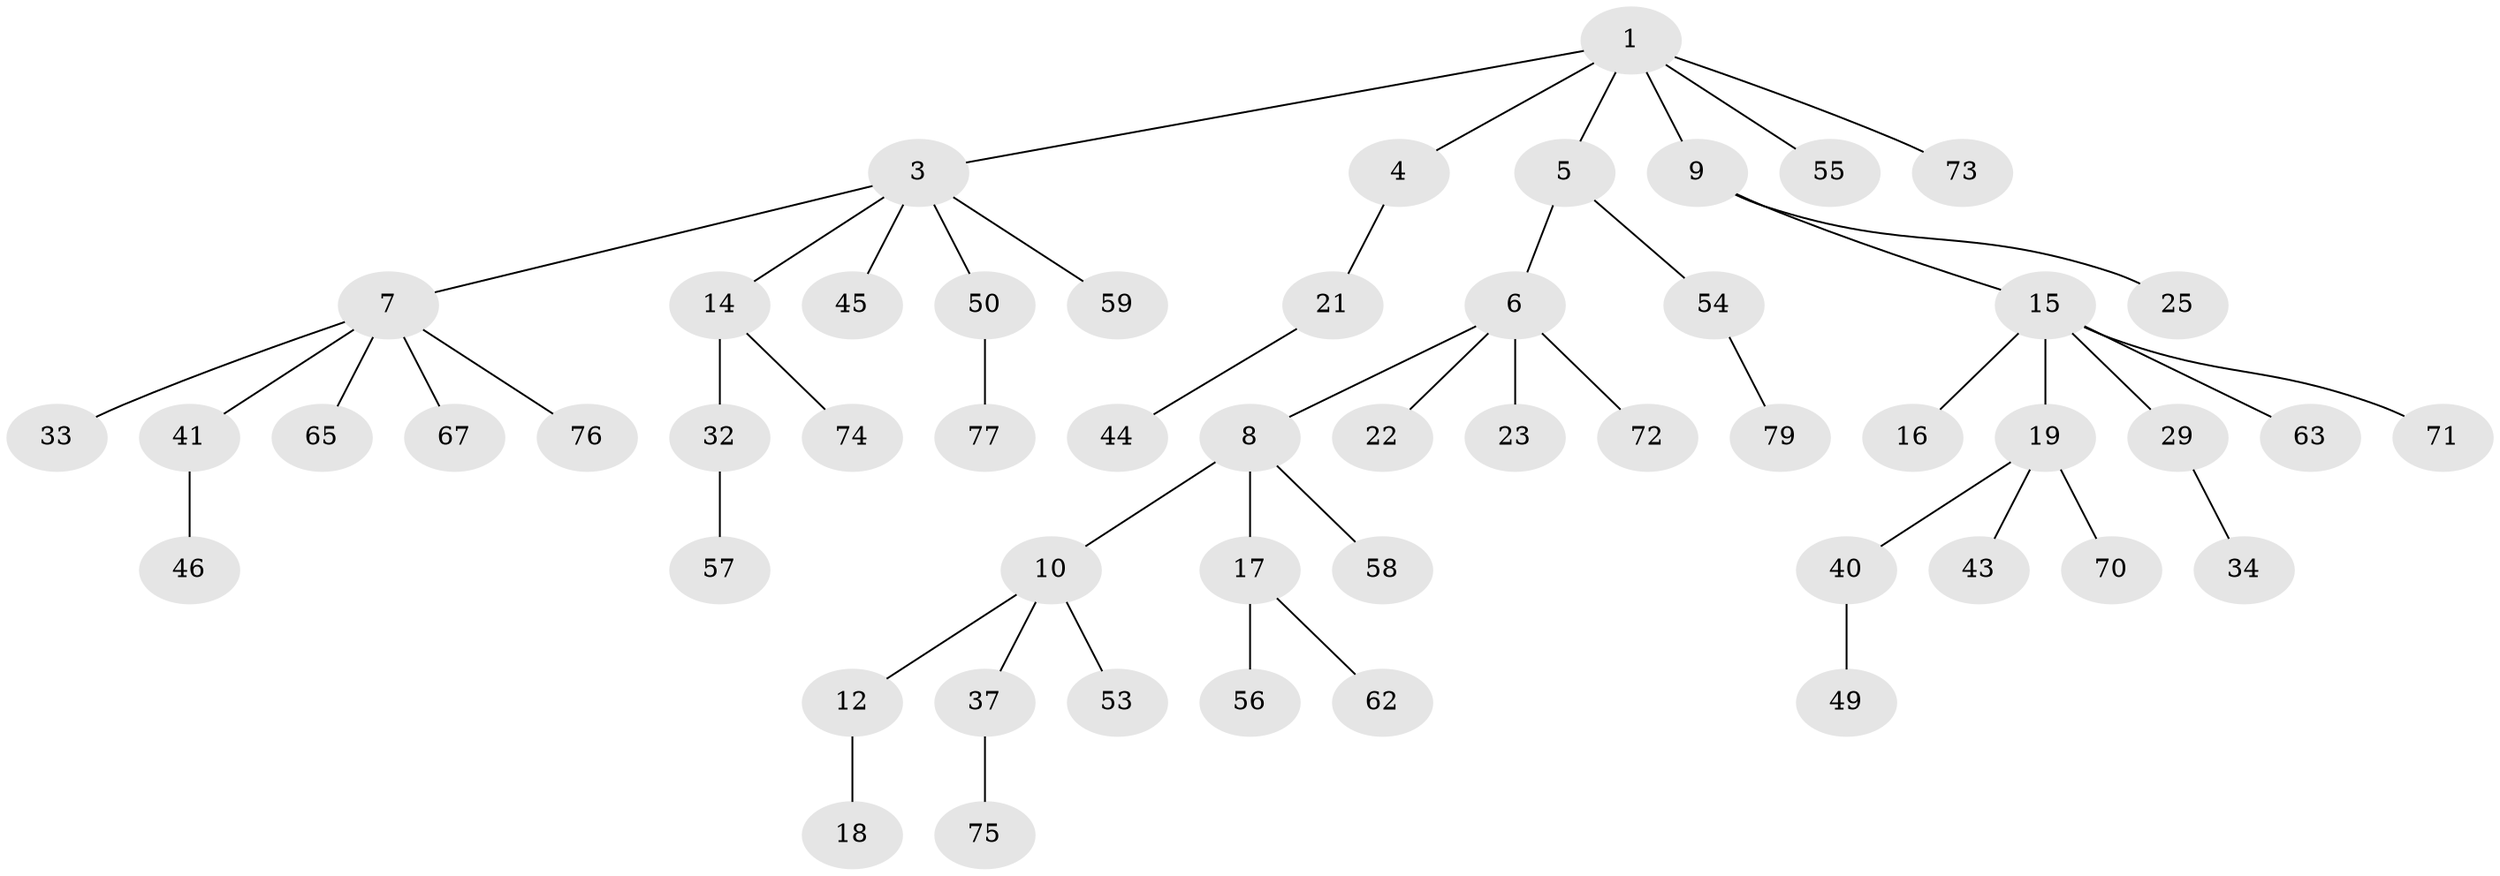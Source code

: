 // original degree distribution, {3: 0.17721518987341772, 5: 0.05063291139240506, 7: 0.012658227848101266, 4: 0.0379746835443038, 1: 0.4936708860759494, 2: 0.22784810126582278}
// Generated by graph-tools (version 1.1) at 2025/11/02/27/25 16:11:28]
// undirected, 53 vertices, 52 edges
graph export_dot {
graph [start="1"]
  node [color=gray90,style=filled];
  1 [super="+2"];
  3 [super="+42"];
  4 [super="+31"];
  5;
  6 [super="+11"];
  7 [super="+20"];
  8 [super="+51"];
  9;
  10 [super="+13"];
  12 [super="+52"];
  14 [super="+26"];
  15 [super="+27"];
  16 [super="+24"];
  17 [super="+48"];
  18;
  19 [super="+30"];
  21 [super="+39"];
  22;
  23 [super="+61"];
  25 [super="+28"];
  29;
  32 [super="+35"];
  33;
  34 [super="+36"];
  37 [super="+38"];
  40;
  41;
  43;
  44;
  45;
  46 [super="+47"];
  49 [super="+68"];
  50 [super="+64"];
  53 [super="+60"];
  54 [super="+69"];
  55 [super="+66"];
  56;
  57;
  58;
  59 [super="+78"];
  62;
  63;
  65;
  67;
  70;
  71;
  72;
  73;
  74;
  75;
  76;
  77;
  79;
  1 -- 3;
  1 -- 73;
  1 -- 4;
  1 -- 5;
  1 -- 55;
  1 -- 9;
  3 -- 7;
  3 -- 14;
  3 -- 45;
  3 -- 50;
  3 -- 59;
  4 -- 21;
  5 -- 6;
  5 -- 54;
  6 -- 8;
  6 -- 23;
  6 -- 72;
  6 -- 22;
  7 -- 65;
  7 -- 33;
  7 -- 67;
  7 -- 41;
  7 -- 76;
  8 -- 10;
  8 -- 17;
  8 -- 58;
  9 -- 15;
  9 -- 25;
  10 -- 12;
  10 -- 37;
  10 -- 53;
  12 -- 18;
  14 -- 74;
  14 -- 32;
  15 -- 16;
  15 -- 19;
  15 -- 63;
  15 -- 29;
  15 -- 71;
  17 -- 56;
  17 -- 62;
  19 -- 43;
  19 -- 40;
  19 -- 70;
  21 -- 44;
  29 -- 34;
  32 -- 57;
  37 -- 75;
  40 -- 49;
  41 -- 46;
  50 -- 77;
  54 -- 79;
}
